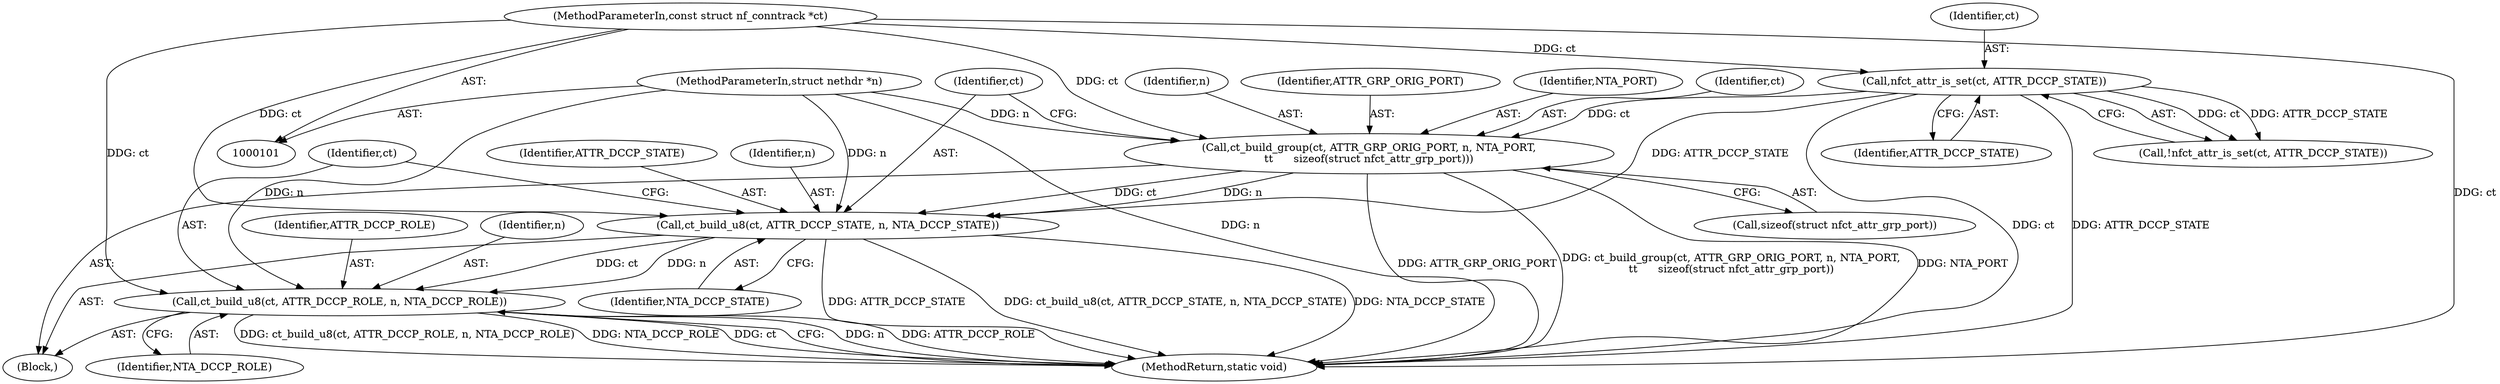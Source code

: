 digraph "0_netfilter_c392c159605956c7bd4a264ab4490e2b2704c0cd@pointer" {
"1000123" [label="(Call,ct_build_u8(ct, ATTR_DCCP_ROLE, n, NTA_DCCP_ROLE))"];
"1000118" [label="(Call,ct_build_u8(ct, ATTR_DCCP_STATE, n, NTA_DCCP_STATE))"];
"1000111" [label="(Call,ct_build_group(ct, ATTR_GRP_ORIG_PORT, n, NTA_PORT,\n\t\t      sizeof(struct nfct_attr_grp_port)))"];
"1000107" [label="(Call,nfct_attr_is_set(ct, ATTR_DCCP_STATE))"];
"1000102" [label="(MethodParameterIn,const struct nf_conntrack *ct)"];
"1000103" [label="(MethodParameterIn,struct nethdr *n)"];
"1000127" [label="(Identifier,NTA_DCCP_ROLE)"];
"1000122" [label="(Identifier,NTA_DCCP_STATE)"];
"1000102" [label="(MethodParameterIn,const struct nf_conntrack *ct)"];
"1000113" [label="(Identifier,ATTR_GRP_ORIG_PORT)"];
"1000124" [label="(Identifier,ct)"];
"1000116" [label="(Call,sizeof(struct nfct_attr_grp_port))"];
"1000123" [label="(Call,ct_build_u8(ct, ATTR_DCCP_ROLE, n, NTA_DCCP_ROLE))"];
"1000108" [label="(Identifier,ct)"];
"1000118" [label="(Call,ct_build_u8(ct, ATTR_DCCP_STATE, n, NTA_DCCP_STATE))"];
"1000126" [label="(Identifier,n)"];
"1000128" [label="(MethodReturn,static void)"];
"1000111" [label="(Call,ct_build_group(ct, ATTR_GRP_ORIG_PORT, n, NTA_PORT,\n\t\t      sizeof(struct nfct_attr_grp_port)))"];
"1000104" [label="(Block,)"];
"1000109" [label="(Identifier,ATTR_DCCP_STATE)"];
"1000103" [label="(MethodParameterIn,struct nethdr *n)"];
"1000125" [label="(Identifier,ATTR_DCCP_ROLE)"];
"1000115" [label="(Identifier,NTA_PORT)"];
"1000107" [label="(Call,nfct_attr_is_set(ct, ATTR_DCCP_STATE))"];
"1000120" [label="(Identifier,ATTR_DCCP_STATE)"];
"1000112" [label="(Identifier,ct)"];
"1000121" [label="(Identifier,n)"];
"1000114" [label="(Identifier,n)"];
"1000106" [label="(Call,!nfct_attr_is_set(ct, ATTR_DCCP_STATE))"];
"1000119" [label="(Identifier,ct)"];
"1000123" -> "1000104"  [label="AST: "];
"1000123" -> "1000127"  [label="CFG: "];
"1000124" -> "1000123"  [label="AST: "];
"1000125" -> "1000123"  [label="AST: "];
"1000126" -> "1000123"  [label="AST: "];
"1000127" -> "1000123"  [label="AST: "];
"1000128" -> "1000123"  [label="CFG: "];
"1000123" -> "1000128"  [label="DDG: n"];
"1000123" -> "1000128"  [label="DDG: ATTR_DCCP_ROLE"];
"1000123" -> "1000128"  [label="DDG: ct_build_u8(ct, ATTR_DCCP_ROLE, n, NTA_DCCP_ROLE)"];
"1000123" -> "1000128"  [label="DDG: NTA_DCCP_ROLE"];
"1000123" -> "1000128"  [label="DDG: ct"];
"1000118" -> "1000123"  [label="DDG: ct"];
"1000118" -> "1000123"  [label="DDG: n"];
"1000102" -> "1000123"  [label="DDG: ct"];
"1000103" -> "1000123"  [label="DDG: n"];
"1000118" -> "1000104"  [label="AST: "];
"1000118" -> "1000122"  [label="CFG: "];
"1000119" -> "1000118"  [label="AST: "];
"1000120" -> "1000118"  [label="AST: "];
"1000121" -> "1000118"  [label="AST: "];
"1000122" -> "1000118"  [label="AST: "];
"1000124" -> "1000118"  [label="CFG: "];
"1000118" -> "1000128"  [label="DDG: ct_build_u8(ct, ATTR_DCCP_STATE, n, NTA_DCCP_STATE)"];
"1000118" -> "1000128"  [label="DDG: NTA_DCCP_STATE"];
"1000118" -> "1000128"  [label="DDG: ATTR_DCCP_STATE"];
"1000111" -> "1000118"  [label="DDG: ct"];
"1000111" -> "1000118"  [label="DDG: n"];
"1000102" -> "1000118"  [label="DDG: ct"];
"1000107" -> "1000118"  [label="DDG: ATTR_DCCP_STATE"];
"1000103" -> "1000118"  [label="DDG: n"];
"1000111" -> "1000104"  [label="AST: "];
"1000111" -> "1000116"  [label="CFG: "];
"1000112" -> "1000111"  [label="AST: "];
"1000113" -> "1000111"  [label="AST: "];
"1000114" -> "1000111"  [label="AST: "];
"1000115" -> "1000111"  [label="AST: "];
"1000116" -> "1000111"  [label="AST: "];
"1000119" -> "1000111"  [label="CFG: "];
"1000111" -> "1000128"  [label="DDG: NTA_PORT"];
"1000111" -> "1000128"  [label="DDG: ATTR_GRP_ORIG_PORT"];
"1000111" -> "1000128"  [label="DDG: ct_build_group(ct, ATTR_GRP_ORIG_PORT, n, NTA_PORT,\n\t\t      sizeof(struct nfct_attr_grp_port))"];
"1000107" -> "1000111"  [label="DDG: ct"];
"1000102" -> "1000111"  [label="DDG: ct"];
"1000103" -> "1000111"  [label="DDG: n"];
"1000107" -> "1000106"  [label="AST: "];
"1000107" -> "1000109"  [label="CFG: "];
"1000108" -> "1000107"  [label="AST: "];
"1000109" -> "1000107"  [label="AST: "];
"1000106" -> "1000107"  [label="CFG: "];
"1000107" -> "1000128"  [label="DDG: ct"];
"1000107" -> "1000128"  [label="DDG: ATTR_DCCP_STATE"];
"1000107" -> "1000106"  [label="DDG: ct"];
"1000107" -> "1000106"  [label="DDG: ATTR_DCCP_STATE"];
"1000102" -> "1000107"  [label="DDG: ct"];
"1000102" -> "1000101"  [label="AST: "];
"1000102" -> "1000128"  [label="DDG: ct"];
"1000103" -> "1000101"  [label="AST: "];
"1000103" -> "1000128"  [label="DDG: n"];
}
